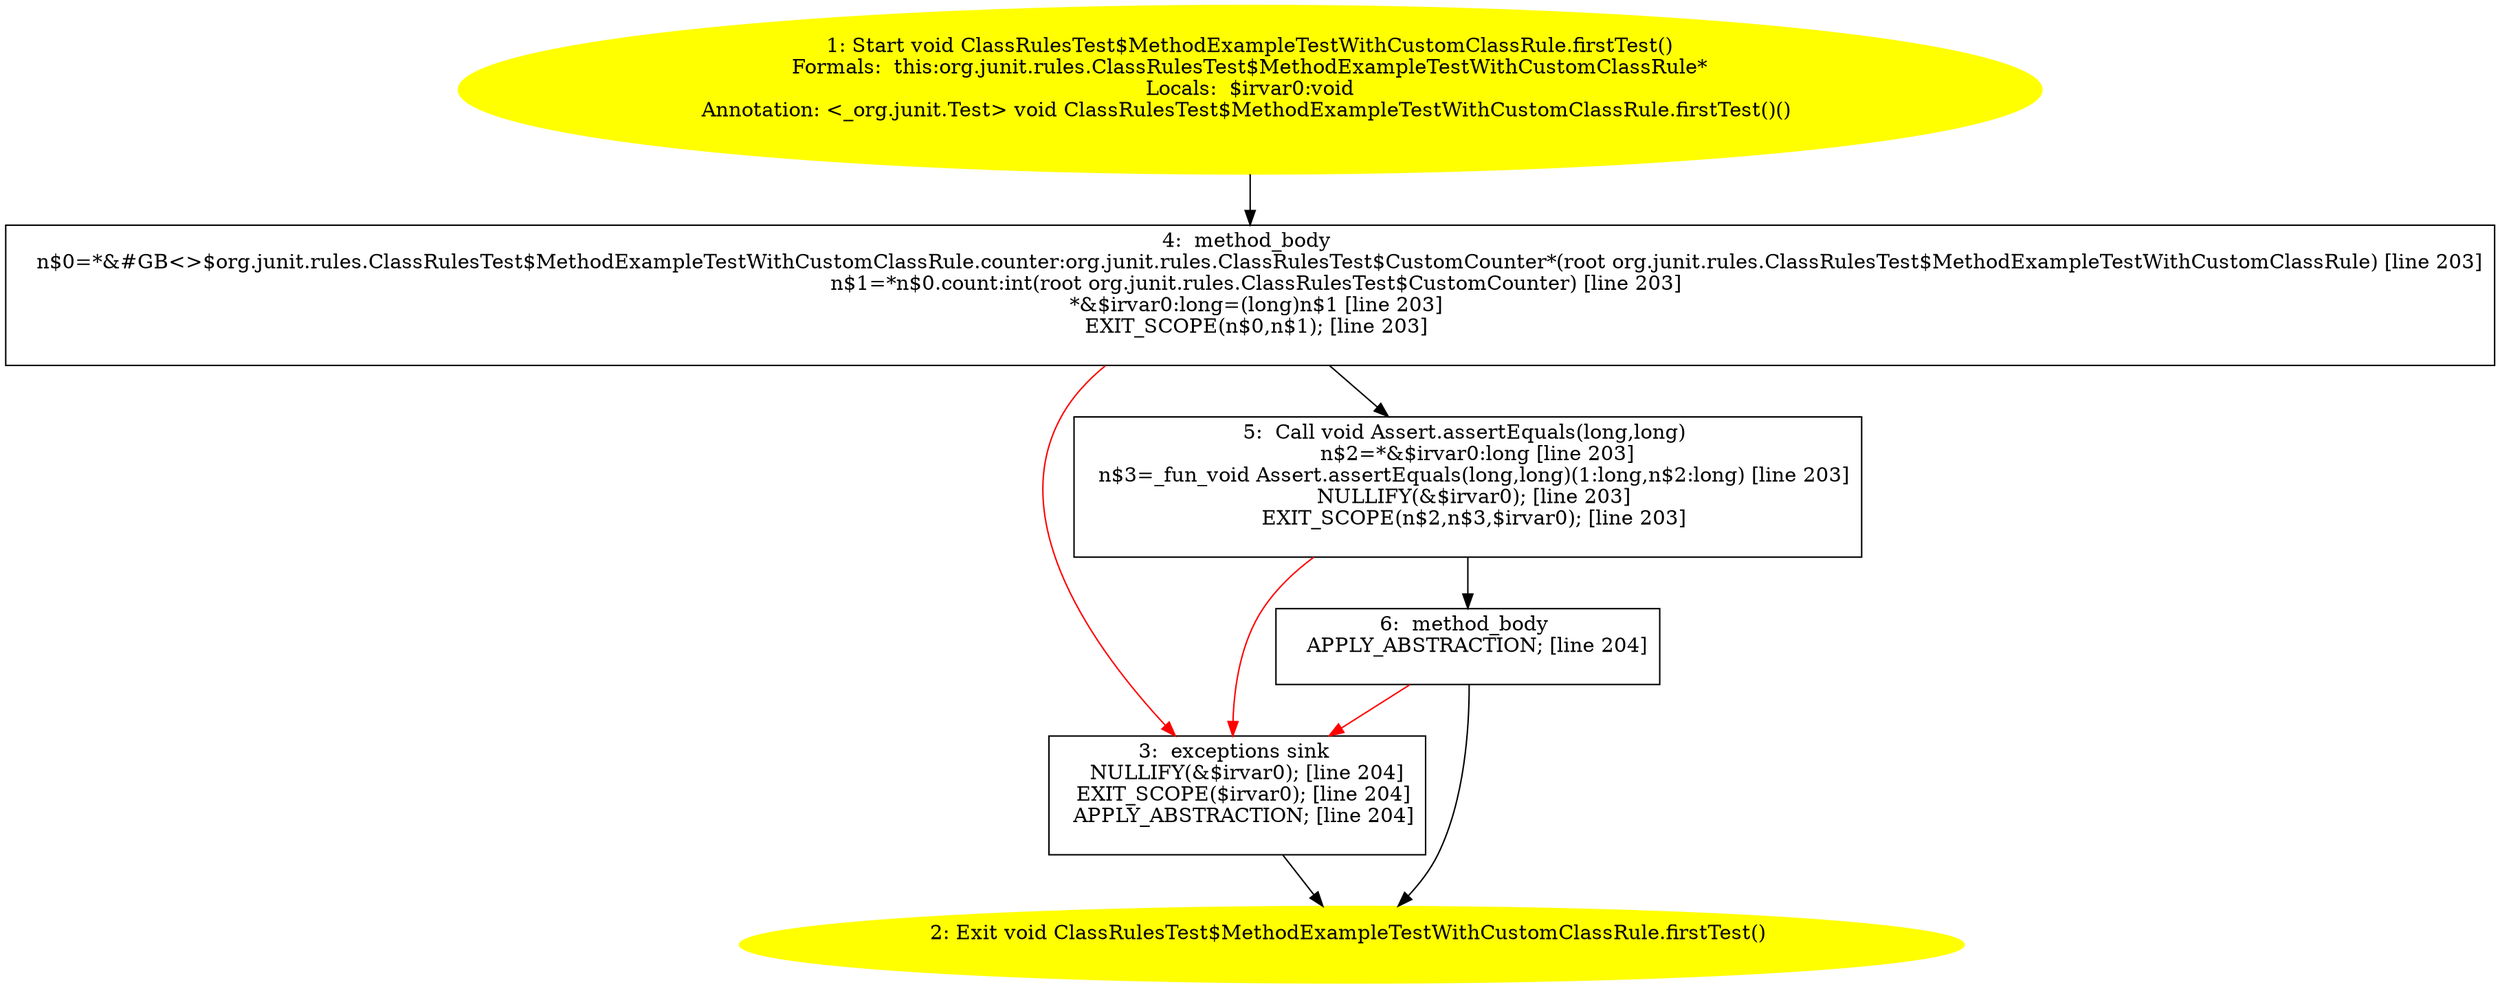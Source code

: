 /* @generated */
digraph cfg {
"org.junit.rules.ClassRulesTest$MethodExampleTestWithCustomClassRule.firstTest():void.ac18d42eb0d6b92fd61df9eb6712161a_1" [label="1: Start void ClassRulesTest$MethodExampleTestWithCustomClassRule.firstTest()\nFormals:  this:org.junit.rules.ClassRulesTest$MethodExampleTestWithCustomClassRule*\nLocals:  $irvar0:void\nAnnotation: <_org.junit.Test> void ClassRulesTest$MethodExampleTestWithCustomClassRule.firstTest()() \n  " color=yellow style=filled]
	

	 "org.junit.rules.ClassRulesTest$MethodExampleTestWithCustomClassRule.firstTest():void.ac18d42eb0d6b92fd61df9eb6712161a_1" -> "org.junit.rules.ClassRulesTest$MethodExampleTestWithCustomClassRule.firstTest():void.ac18d42eb0d6b92fd61df9eb6712161a_4" ;
"org.junit.rules.ClassRulesTest$MethodExampleTestWithCustomClassRule.firstTest():void.ac18d42eb0d6b92fd61df9eb6712161a_2" [label="2: Exit void ClassRulesTest$MethodExampleTestWithCustomClassRule.firstTest() \n  " color=yellow style=filled]
	

"org.junit.rules.ClassRulesTest$MethodExampleTestWithCustomClassRule.firstTest():void.ac18d42eb0d6b92fd61df9eb6712161a_3" [label="3:  exceptions sink \n   NULLIFY(&$irvar0); [line 204]\n  EXIT_SCOPE($irvar0); [line 204]\n  APPLY_ABSTRACTION; [line 204]\n " shape="box"]
	

	 "org.junit.rules.ClassRulesTest$MethodExampleTestWithCustomClassRule.firstTest():void.ac18d42eb0d6b92fd61df9eb6712161a_3" -> "org.junit.rules.ClassRulesTest$MethodExampleTestWithCustomClassRule.firstTest():void.ac18d42eb0d6b92fd61df9eb6712161a_2" ;
"org.junit.rules.ClassRulesTest$MethodExampleTestWithCustomClassRule.firstTest():void.ac18d42eb0d6b92fd61df9eb6712161a_4" [label="4:  method_body \n   n$0=*&#GB<>$org.junit.rules.ClassRulesTest$MethodExampleTestWithCustomClassRule.counter:org.junit.rules.ClassRulesTest$CustomCounter*(root org.junit.rules.ClassRulesTest$MethodExampleTestWithCustomClassRule) [line 203]\n  n$1=*n$0.count:int(root org.junit.rules.ClassRulesTest$CustomCounter) [line 203]\n  *&$irvar0:long=(long)n$1 [line 203]\n  EXIT_SCOPE(n$0,n$1); [line 203]\n " shape="box"]
	

	 "org.junit.rules.ClassRulesTest$MethodExampleTestWithCustomClassRule.firstTest():void.ac18d42eb0d6b92fd61df9eb6712161a_4" -> "org.junit.rules.ClassRulesTest$MethodExampleTestWithCustomClassRule.firstTest():void.ac18d42eb0d6b92fd61df9eb6712161a_5" ;
	 "org.junit.rules.ClassRulesTest$MethodExampleTestWithCustomClassRule.firstTest():void.ac18d42eb0d6b92fd61df9eb6712161a_4" -> "org.junit.rules.ClassRulesTest$MethodExampleTestWithCustomClassRule.firstTest():void.ac18d42eb0d6b92fd61df9eb6712161a_3" [color="red" ];
"org.junit.rules.ClassRulesTest$MethodExampleTestWithCustomClassRule.firstTest():void.ac18d42eb0d6b92fd61df9eb6712161a_5" [label="5:  Call void Assert.assertEquals(long,long) \n   n$2=*&$irvar0:long [line 203]\n  n$3=_fun_void Assert.assertEquals(long,long)(1:long,n$2:long) [line 203]\n  NULLIFY(&$irvar0); [line 203]\n  EXIT_SCOPE(n$2,n$3,$irvar0); [line 203]\n " shape="box"]
	

	 "org.junit.rules.ClassRulesTest$MethodExampleTestWithCustomClassRule.firstTest():void.ac18d42eb0d6b92fd61df9eb6712161a_5" -> "org.junit.rules.ClassRulesTest$MethodExampleTestWithCustomClassRule.firstTest():void.ac18d42eb0d6b92fd61df9eb6712161a_6" ;
	 "org.junit.rules.ClassRulesTest$MethodExampleTestWithCustomClassRule.firstTest():void.ac18d42eb0d6b92fd61df9eb6712161a_5" -> "org.junit.rules.ClassRulesTest$MethodExampleTestWithCustomClassRule.firstTest():void.ac18d42eb0d6b92fd61df9eb6712161a_3" [color="red" ];
"org.junit.rules.ClassRulesTest$MethodExampleTestWithCustomClassRule.firstTest():void.ac18d42eb0d6b92fd61df9eb6712161a_6" [label="6:  method_body \n   APPLY_ABSTRACTION; [line 204]\n " shape="box"]
	

	 "org.junit.rules.ClassRulesTest$MethodExampleTestWithCustomClassRule.firstTest():void.ac18d42eb0d6b92fd61df9eb6712161a_6" -> "org.junit.rules.ClassRulesTest$MethodExampleTestWithCustomClassRule.firstTest():void.ac18d42eb0d6b92fd61df9eb6712161a_2" ;
	 "org.junit.rules.ClassRulesTest$MethodExampleTestWithCustomClassRule.firstTest():void.ac18d42eb0d6b92fd61df9eb6712161a_6" -> "org.junit.rules.ClassRulesTest$MethodExampleTestWithCustomClassRule.firstTest():void.ac18d42eb0d6b92fd61df9eb6712161a_3" [color="red" ];
}
